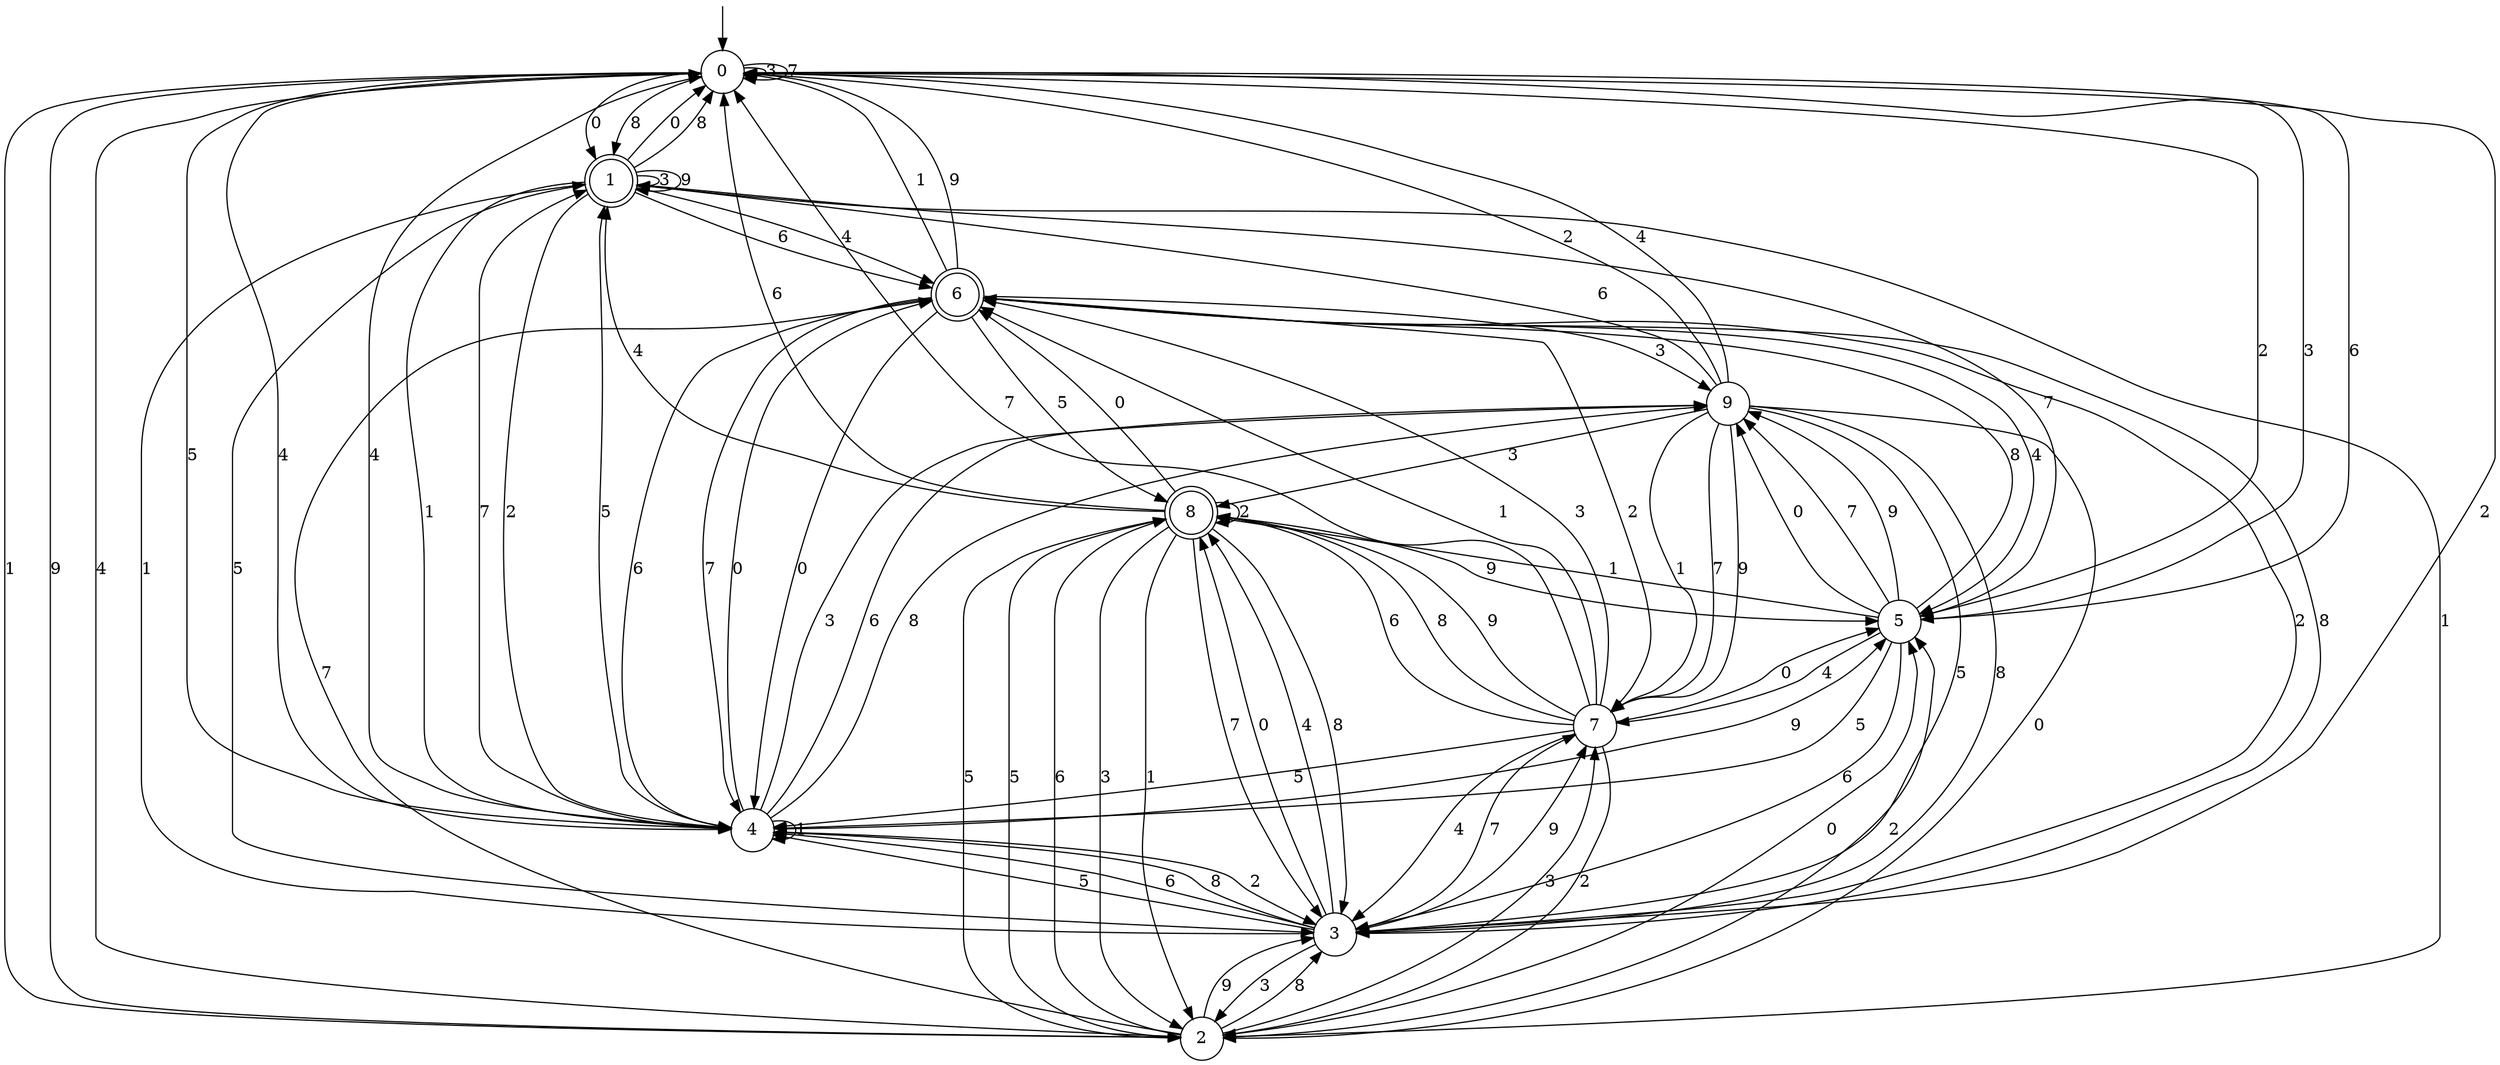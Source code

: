 digraph g {

	s0 [shape="circle" label="0"];
	s1 [shape="doublecircle" label="1"];
	s2 [shape="circle" label="2"];
	s3 [shape="circle" label="3"];
	s4 [shape="circle" label="4"];
	s5 [shape="circle" label="5"];
	s6 [shape="doublecircle" label="6"];
	s7 [shape="circle" label="7"];
	s8 [shape="doublecircle" label="8"];
	s9 [shape="circle" label="9"];
	s0 -> s1 [label="0"];
	s0 -> s2 [label="1"];
	s0 -> s3 [label="2"];
	s0 -> s0 [label="3"];
	s0 -> s4 [label="4"];
	s0 -> s4 [label="5"];
	s0 -> s5 [label="6"];
	s0 -> s0 [label="7"];
	s0 -> s1 [label="8"];
	s0 -> s2 [label="9"];
	s1 -> s0 [label="0"];
	s1 -> s4 [label="1"];
	s1 -> s4 [label="2"];
	s1 -> s1 [label="3"];
	s1 -> s6 [label="4"];
	s1 -> s3 [label="5"];
	s1 -> s6 [label="6"];
	s1 -> s5 [label="7"];
	s1 -> s0 [label="8"];
	s1 -> s1 [label="9"];
	s2 -> s5 [label="0"];
	s2 -> s1 [label="1"];
	s2 -> s5 [label="2"];
	s2 -> s7 [label="3"];
	s2 -> s0 [label="4"];
	s2 -> s8 [label="5"];
	s2 -> s8 [label="6"];
	s2 -> s6 [label="7"];
	s2 -> s3 [label="8"];
	s2 -> s3 [label="9"];
	s3 -> s8 [label="0"];
	s3 -> s1 [label="1"];
	s3 -> s6 [label="2"];
	s3 -> s2 [label="3"];
	s3 -> s8 [label="4"];
	s3 -> s4 [label="5"];
	s3 -> s4 [label="6"];
	s3 -> s7 [label="7"];
	s3 -> s4 [label="8"];
	s3 -> s7 [label="9"];
	s4 -> s6 [label="0"];
	s4 -> s4 [label="1"];
	s4 -> s3 [label="2"];
	s4 -> s9 [label="3"];
	s4 -> s0 [label="4"];
	s4 -> s1 [label="5"];
	s4 -> s9 [label="6"];
	s4 -> s1 [label="7"];
	s4 -> s9 [label="8"];
	s4 -> s5 [label="9"];
	s5 -> s9 [label="0"];
	s5 -> s8 [label="1"];
	s5 -> s0 [label="2"];
	s5 -> s0 [label="3"];
	s5 -> s7 [label="4"];
	s5 -> s4 [label="5"];
	s5 -> s3 [label="6"];
	s5 -> s9 [label="7"];
	s5 -> s6 [label="8"];
	s5 -> s9 [label="9"];
	s6 -> s4 [label="0"];
	s6 -> s0 [label="1"];
	s6 -> s7 [label="2"];
	s6 -> s9 [label="3"];
	s6 -> s5 [label="4"];
	s6 -> s8 [label="5"];
	s6 -> s4 [label="6"];
	s6 -> s4 [label="7"];
	s6 -> s3 [label="8"];
	s6 -> s0 [label="9"];
	s7 -> s5 [label="0"];
	s7 -> s6 [label="1"];
	s7 -> s2 [label="2"];
	s7 -> s6 [label="3"];
	s7 -> s3 [label="4"];
	s7 -> s4 [label="5"];
	s7 -> s8 [label="6"];
	s7 -> s0 [label="7"];
	s7 -> s8 [label="8"];
	s7 -> s8 [label="9"];
	s8 -> s6 [label="0"];
	s8 -> s2 [label="1"];
	s8 -> s8 [label="2"];
	s8 -> s2 [label="3"];
	s8 -> s1 [label="4"];
	s8 -> s2 [label="5"];
	s8 -> s0 [label="6"];
	s8 -> s3 [label="7"];
	s8 -> s3 [label="8"];
	s8 -> s5 [label="9"];
	s9 -> s2 [label="0"];
	s9 -> s7 [label="1"];
	s9 -> s0 [label="2"];
	s9 -> s8 [label="3"];
	s9 -> s0 [label="4"];
	s9 -> s3 [label="5"];
	s9 -> s1 [label="6"];
	s9 -> s7 [label="7"];
	s9 -> s3 [label="8"];
	s9 -> s7 [label="9"];

__start0 [label="" shape="none" width="0" height="0"];
__start0 -> s0;

}
